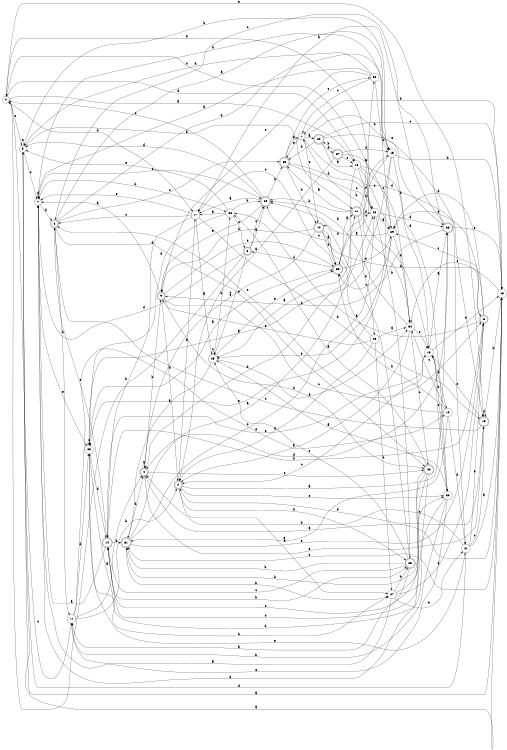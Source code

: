 digraph n33_8 {
__start0 [label="" shape="none"];

rankdir=LR;
size="8,5";

s0 [style="filled", color="black", fillcolor="white" shape="circle", label="0"];
s1 [style="filled", color="black", fillcolor="white" shape="circle", label="1"];
s2 [style="rounded,filled", color="black", fillcolor="white" shape="doublecircle", label="2"];
s3 [style="rounded,filled", color="black", fillcolor="white" shape="doublecircle", label="3"];
s4 [style="rounded,filled", color="black", fillcolor="white" shape="doublecircle", label="4"];
s5 [style="filled", color="black", fillcolor="white" shape="circle", label="5"];
s6 [style="rounded,filled", color="black", fillcolor="white" shape="doublecircle", label="6"];
s7 [style="filled", color="black", fillcolor="white" shape="circle", label="7"];
s8 [style="rounded,filled", color="black", fillcolor="white" shape="doublecircle", label="8"];
s9 [style="rounded,filled", color="black", fillcolor="white" shape="doublecircle", label="9"];
s10 [style="filled", color="black", fillcolor="white" shape="circle", label="10"];
s11 [style="filled", color="black", fillcolor="white" shape="circle", label="11"];
s12 [style="rounded,filled", color="black", fillcolor="white" shape="doublecircle", label="12"];
s13 [style="filled", color="black", fillcolor="white" shape="circle", label="13"];
s14 [style="rounded,filled", color="black", fillcolor="white" shape="doublecircle", label="14"];
s15 [style="filled", color="black", fillcolor="white" shape="circle", label="15"];
s16 [style="filled", color="black", fillcolor="white" shape="circle", label="16"];
s17 [style="filled", color="black", fillcolor="white" shape="circle", label="17"];
s18 [style="filled", color="black", fillcolor="white" shape="circle", label="18"];
s19 [style="rounded,filled", color="black", fillcolor="white" shape="doublecircle", label="19"];
s20 [style="rounded,filled", color="black", fillcolor="white" shape="doublecircle", label="20"];
s21 [style="filled", color="black", fillcolor="white" shape="circle", label="21"];
s22 [style="filled", color="black", fillcolor="white" shape="circle", label="22"];
s23 [style="filled", color="black", fillcolor="white" shape="circle", label="23"];
s24 [style="rounded,filled", color="black", fillcolor="white" shape="doublecircle", label="24"];
s25 [style="filled", color="black", fillcolor="white" shape="circle", label="25"];
s26 [style="filled", color="black", fillcolor="white" shape="circle", label="26"];
s27 [style="filled", color="black", fillcolor="white" shape="circle", label="27"];
s28 [style="rounded,filled", color="black", fillcolor="white" shape="doublecircle", label="28"];
s29 [style="filled", color="black", fillcolor="white" shape="circle", label="29"];
s30 [style="filled", color="black", fillcolor="white" shape="circle", label="30"];
s31 [style="rounded,filled", color="black", fillcolor="white" shape="doublecircle", label="31"];
s32 [style="filled", color="black", fillcolor="white" shape="circle", label="32"];
s33 [style="rounded,filled", color="black", fillcolor="white" shape="doublecircle", label="33"];
s34 [style="filled", color="black", fillcolor="white" shape="circle", label="34"];
s35 [style="rounded,filled", color="black", fillcolor="white" shape="doublecircle", label="35"];
s36 [style="filled", color="black", fillcolor="white" shape="circle", label="36"];
s37 [style="rounded,filled", color="black", fillcolor="white" shape="doublecircle", label="37"];
s38 [style="rounded,filled", color="black", fillcolor="white" shape="doublecircle", label="38"];
s39 [style="rounded,filled", color="black", fillcolor="white" shape="doublecircle", label="39"];
s40 [style="rounded,filled", color="black", fillcolor="white" shape="doublecircle", label="40"];
s0 -> s16 [label="a"];
s0 -> s17 [label="b"];
s0 -> s5 [label="c"];
s0 -> s16 [label="d"];
s0 -> s19 [label="e"];
s1 -> s20 [label="a"];
s1 -> s38 [label="b"];
s1 -> s12 [label="c"];
s1 -> s19 [label="d"];
s1 -> s35 [label="e"];
s2 -> s38 [label="a"];
s2 -> s28 [label="b"];
s2 -> s27 [label="c"];
s2 -> s17 [label="d"];
s2 -> s30 [label="e"];
s3 -> s39 [label="a"];
s3 -> s0 [label="b"];
s3 -> s39 [label="c"];
s3 -> s7 [label="d"];
s3 -> s25 [label="e"];
s4 -> s4 [label="a"];
s4 -> s9 [label="b"];
s4 -> s40 [label="c"];
s4 -> s24 [label="d"];
s4 -> s19 [label="e"];
s5 -> s13 [label="a"];
s5 -> s15 [label="b"];
s5 -> s7 [label="c"];
s5 -> s24 [label="d"];
s5 -> s5 [label="e"];
s6 -> s36 [label="a"];
s6 -> s14 [label="b"];
s6 -> s29 [label="c"];
s6 -> s29 [label="d"];
s6 -> s29 [label="e"];
s7 -> s7 [label="a"];
s7 -> s36 [label="b"];
s7 -> s39 [label="c"];
s7 -> s8 [label="d"];
s7 -> s23 [label="e"];
s8 -> s15 [label="a"];
s8 -> s11 [label="b"];
s8 -> s35 [label="c"];
s8 -> s15 [label="d"];
s8 -> s40 [label="e"];
s9 -> s7 [label="a"];
s9 -> s40 [label="b"];
s9 -> s6 [label="c"];
s9 -> s2 [label="d"];
s9 -> s33 [label="e"];
s10 -> s31 [label="a"];
s10 -> s33 [label="b"];
s10 -> s34 [label="c"];
s10 -> s21 [label="d"];
s10 -> s8 [label="e"];
s11 -> s4 [label="a"];
s11 -> s2 [label="b"];
s11 -> s0 [label="c"];
s11 -> s23 [label="d"];
s11 -> s10 [label="e"];
s12 -> s33 [label="a"];
s12 -> s9 [label="b"];
s12 -> s4 [label="c"];
s12 -> s6 [label="d"];
s12 -> s33 [label="e"];
s13 -> s5 [label="a"];
s13 -> s1 [label="b"];
s13 -> s34 [label="c"];
s13 -> s2 [label="d"];
s13 -> s31 [label="e"];
s14 -> s7 [label="a"];
s14 -> s28 [label="b"];
s14 -> s8 [label="c"];
s14 -> s31 [label="d"];
s14 -> s18 [label="e"];
s15 -> s23 [label="a"];
s15 -> s13 [label="b"];
s15 -> s33 [label="c"];
s15 -> s18 [label="d"];
s15 -> s25 [label="e"];
s16 -> s25 [label="a"];
s16 -> s30 [label="b"];
s16 -> s34 [label="c"];
s16 -> s22 [label="d"];
s16 -> s29 [label="e"];
s17 -> s25 [label="a"];
s17 -> s19 [label="b"];
s17 -> s8 [label="c"];
s17 -> s14 [label="d"];
s17 -> s7 [label="e"];
s18 -> s38 [label="a"];
s18 -> s30 [label="b"];
s18 -> s2 [label="c"];
s18 -> s10 [label="d"];
s18 -> s13 [label="e"];
s19 -> s4 [label="a"];
s19 -> s13 [label="b"];
s19 -> s8 [label="c"];
s19 -> s19 [label="d"];
s19 -> s18 [label="e"];
s20 -> s16 [label="a"];
s20 -> s35 [label="b"];
s20 -> s13 [label="c"];
s20 -> s37 [label="d"];
s20 -> s21 [label="e"];
s21 -> s13 [label="a"];
s21 -> s4 [label="b"];
s21 -> s19 [label="c"];
s21 -> s5 [label="d"];
s21 -> s6 [label="e"];
s22 -> s29 [label="a"];
s22 -> s28 [label="b"];
s22 -> s0 [label="c"];
s22 -> s38 [label="d"];
s22 -> s0 [label="e"];
s23 -> s33 [label="a"];
s23 -> s27 [label="b"];
s23 -> s23 [label="c"];
s23 -> s14 [label="d"];
s23 -> s21 [label="e"];
s24 -> s35 [label="a"];
s24 -> s39 [label="b"];
s24 -> s32 [label="c"];
s24 -> s22 [label="d"];
s24 -> s26 [label="e"];
s25 -> s31 [label="a"];
s25 -> s36 [label="b"];
s25 -> s25 [label="c"];
s25 -> s34 [label="d"];
s25 -> s33 [label="e"];
s26 -> s34 [label="a"];
s26 -> s27 [label="b"];
s26 -> s39 [label="c"];
s26 -> s2 [label="d"];
s26 -> s9 [label="e"];
s27 -> s7 [label="a"];
s27 -> s28 [label="b"];
s27 -> s30 [label="c"];
s27 -> s6 [label="d"];
s27 -> s21 [label="e"];
s28 -> s11 [label="a"];
s28 -> s31 [label="b"];
s28 -> s14 [label="c"];
s28 -> s39 [label="d"];
s28 -> s25 [label="e"];
s29 -> s12 [label="a"];
s29 -> s7 [label="b"];
s29 -> s33 [label="c"];
s29 -> s34 [label="d"];
s29 -> s23 [label="e"];
s30 -> s25 [label="a"];
s30 -> s11 [label="b"];
s30 -> s18 [label="c"];
s30 -> s23 [label="d"];
s30 -> s11 [label="e"];
s31 -> s22 [label="a"];
s31 -> s27 [label="b"];
s31 -> s22 [label="c"];
s31 -> s4 [label="d"];
s31 -> s6 [label="e"];
s32 -> s7 [label="a"];
s32 -> s15 [label="b"];
s32 -> s1 [label="c"];
s32 -> s5 [label="d"];
s32 -> s9 [label="e"];
s33 -> s24 [label="a"];
s33 -> s15 [label="b"];
s33 -> s17 [label="c"];
s33 -> s3 [label="d"];
s33 -> s29 [label="e"];
s34 -> s2 [label="a"];
s34 -> s1 [label="b"];
s34 -> s40 [label="c"];
s34 -> s39 [label="d"];
s34 -> s18 [label="e"];
s35 -> s1 [label="a"];
s35 -> s12 [label="b"];
s35 -> s18 [label="c"];
s35 -> s22 [label="d"];
s35 -> s32 [label="e"];
s36 -> s17 [label="a"];
s36 -> s39 [label="b"];
s36 -> s3 [label="c"];
s36 -> s23 [label="d"];
s36 -> s5 [label="e"];
s37 -> s2 [label="a"];
s37 -> s20 [label="b"];
s37 -> s16 [label="c"];
s37 -> s15 [label="d"];
s37 -> s29 [label="e"];
s38 -> s17 [label="a"];
s38 -> s9 [label="b"];
s38 -> s8 [label="c"];
s38 -> s4 [label="d"];
s38 -> s13 [label="e"];
s39 -> s17 [label="a"];
s39 -> s35 [label="b"];
s39 -> s0 [label="c"];
s39 -> s5 [label="d"];
s39 -> s9 [label="e"];
s40 -> s36 [label="a"];
s40 -> s31 [label="b"];
s40 -> s14 [label="c"];
s40 -> s7 [label="d"];
s40 -> s14 [label="e"];

}